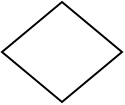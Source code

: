 <mxfile version="26.2.4">
  <diagram name="Page-1" id="dgQ2aILuAl9a-ZUrCiLs">
    <mxGraphModel dx="1044" dy="562" grid="1" gridSize="10" guides="1" tooltips="1" connect="1" arrows="1" fold="1" page="1" pageScale="1" pageWidth="827" pageHeight="1169" math="0" shadow="0">
      <root>
        <mxCell id="0" />
        <mxCell id="1" parent="0" />
        <mxCell id="0VlUfG7g6qp936v7x6_Q-2" value="" style="shape=rhombus;html=1;dashed=0;whiteSpace=wrap;perimeter=rhombusPerimeter;" vertex="1" parent="1">
          <mxGeometry x="70" y="70" width="60" height="50" as="geometry" />
        </mxCell>
      </root>
    </mxGraphModel>
  </diagram>
</mxfile>
